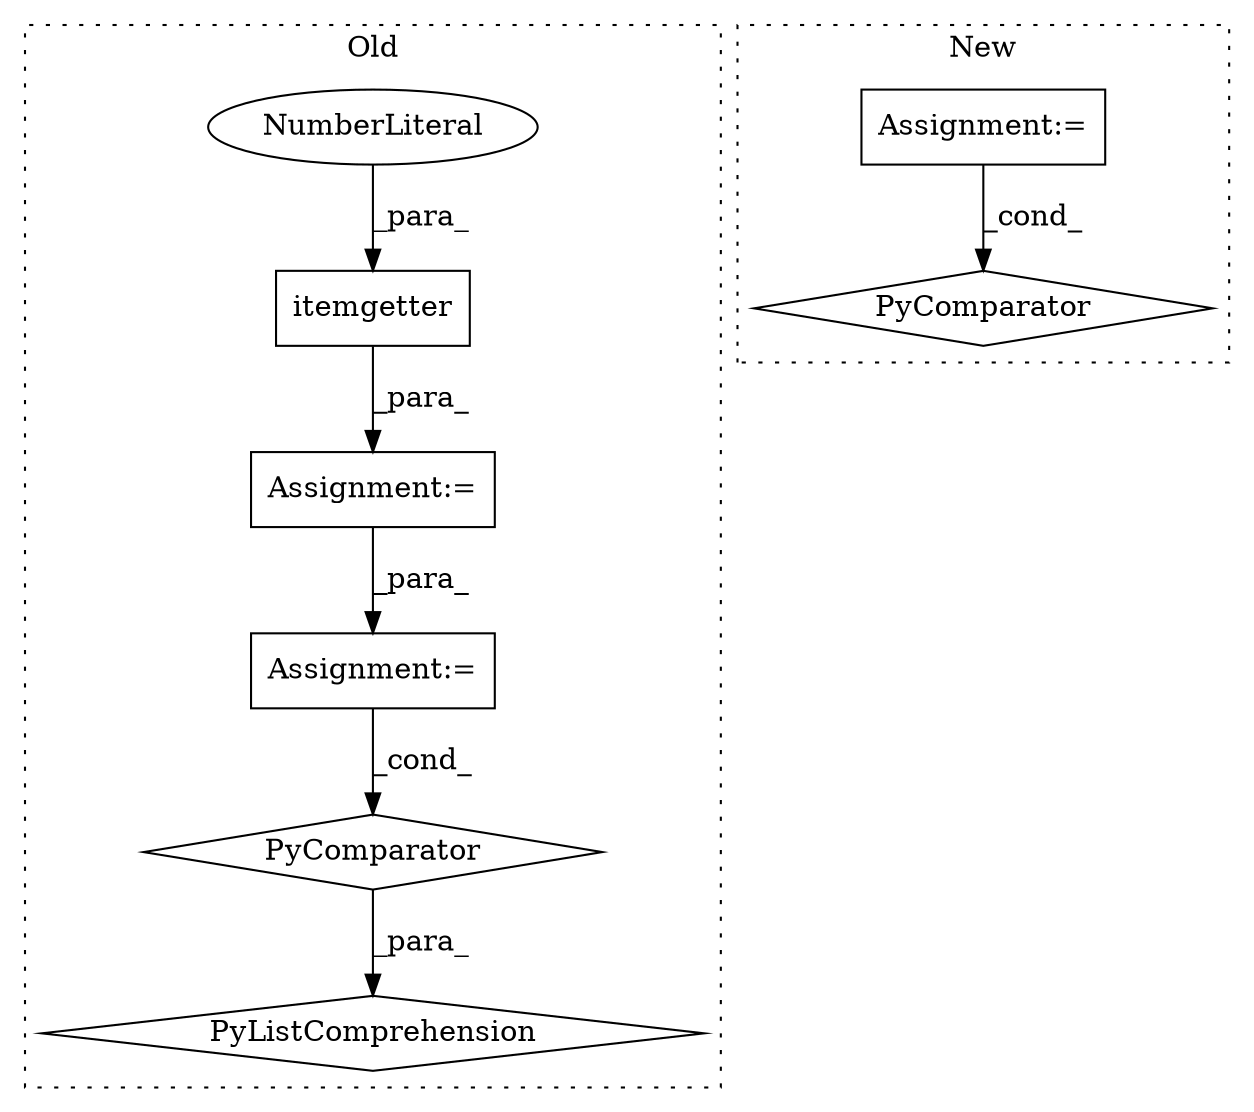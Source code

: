 digraph G {
subgraph cluster0 {
1 [label="itemgetter" a="32" s="12028,12040" l="11,1" shape="box"];
3 [label="Assignment:=" a="7" s="12149" l="25" shape="box"];
5 [label="NumberLiteral" a="34" s="12039" l="1" shape="ellipse"];
6 [label="Assignment:=" a="7" s="12018" l="1" shape="box"];
7 [label="PyComparator" a="113" s="12149" l="25" shape="diamond"];
8 [label="PyListComprehension" a="109" s="12083" l="99" shape="diamond"];
label = "Old";
style="dotted";
}
subgraph cluster1 {
2 [label="PyComparator" a="113" s="11967" l="26" shape="diamond"];
4 [label="Assignment:=" a="7" s="11967" l="26" shape="box"];
label = "New";
style="dotted";
}
1 -> 6 [label="_para_"];
3 -> 7 [label="_cond_"];
4 -> 2 [label="_cond_"];
5 -> 1 [label="_para_"];
6 -> 3 [label="_para_"];
7 -> 8 [label="_para_"];
}